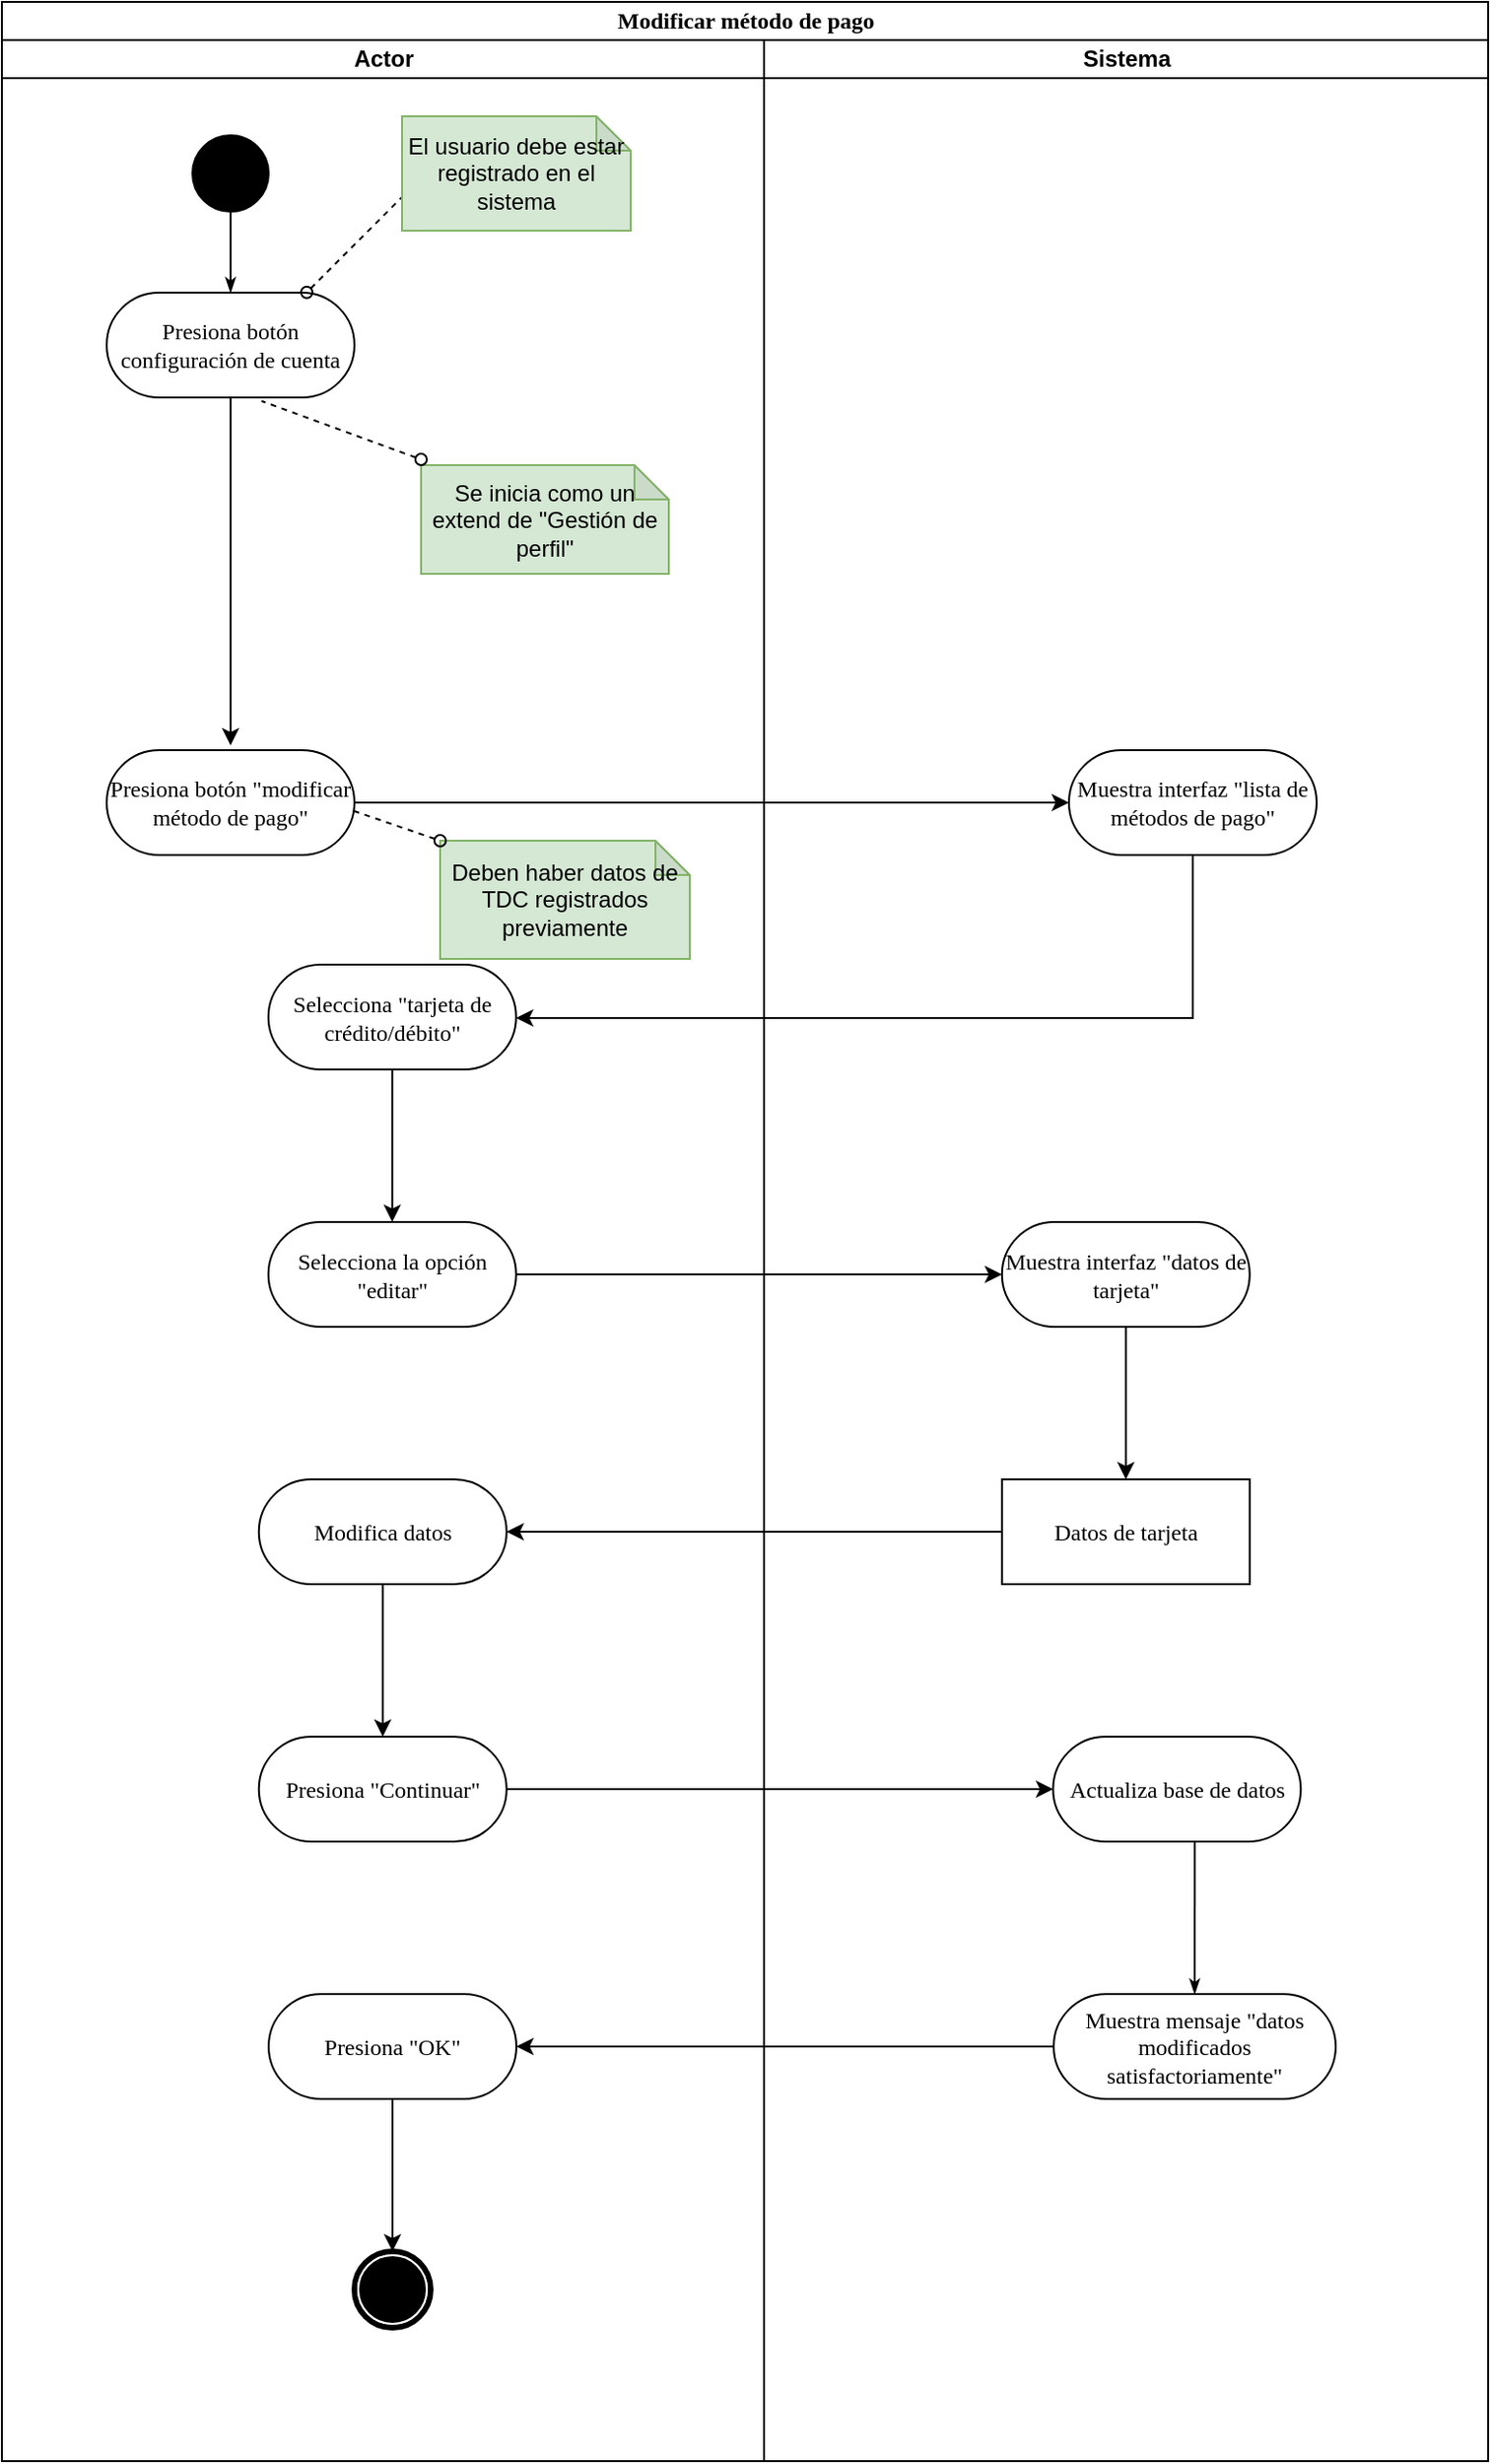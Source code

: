<mxfile version="10.8.0" type="github"><diagram name="Page-1" id="0783ab3e-0a74-02c8-0abd-f7b4e66b4bec"><mxGraphModel dx="680" dy="396" grid="1" gridSize="10" guides="1" tooltips="1" connect="1" arrows="1" fold="1" page="1" pageScale="1" pageWidth="850" pageHeight="1100" background="#ffffff" math="0" shadow="0"><root><mxCell id="0"/><mxCell id="1" parent="0"/><mxCell id="1c1d494c118603dd-1" value="Modificar método de pago" style="swimlane;html=1;childLayout=stackLayout;startSize=20;rounded=0;shadow=0;comic=0;labelBackgroundColor=none;strokeColor=#000000;strokeWidth=1;fillColor=#ffffff;fontFamily=Verdana;fontSize=12;fontColor=#000000;align=center;" parent="1" vertex="1"><mxGeometry x="40" y="20" width="780" height="1290" as="geometry"/></mxCell><mxCell id="1c1d494c118603dd-2" value="Actor" style="swimlane;html=1;startSize=20;" parent="1c1d494c118603dd-1" vertex="1"><mxGeometry y="20" width="400" height="1270" as="geometry"/></mxCell><mxCell id="HF9L_Trw2du7t50zfgJ1-24" value="" style="edgeStyle=orthogonalEdgeStyle;rounded=0;orthogonalLoop=1;jettySize=auto;html=1;" edge="1" parent="1c1d494c118603dd-2" source="HF9L_Trw2du7t50zfgJ1-21" target="HF9L_Trw2du7t50zfgJ1-23"><mxGeometry relative="1" as="geometry"/></mxCell><mxCell id="HF9L_Trw2du7t50zfgJ1-21" value="Selecciona &quot;tarjeta de crédito/débito&quot;" style="rounded=1;whiteSpace=wrap;html=1;shadow=0;comic=0;labelBackgroundColor=none;strokeColor=#000000;strokeWidth=1;fillColor=#ffffff;fontFamily=Verdana;fontSize=12;fontColor=#000000;align=center;arcSize=50;" vertex="1" parent="1c1d494c118603dd-2"><mxGeometry x="139.864" y="485" width="130" height="55" as="geometry"/></mxCell><mxCell id="HF9L_Trw2du7t50zfgJ1-23" value="Selecciona la opción &quot;editar&quot;" style="rounded=1;whiteSpace=wrap;html=1;shadow=0;comic=0;labelBackgroundColor=none;strokeColor=#000000;strokeWidth=1;fillColor=#ffffff;fontFamily=Verdana;fontSize=12;fontColor=#000000;align=center;arcSize=50;" vertex="1" parent="1c1d494c118603dd-2"><mxGeometry x="139.864" y="620" width="130" height="55" as="geometry"/></mxCell><mxCell id="HF9L_Trw2du7t50zfgJ1-32" value="" style="edgeStyle=orthogonalEdgeStyle;rounded=0;orthogonalLoop=1;jettySize=auto;html=1;" edge="1" parent="1c1d494c118603dd-2" source="HF9L_Trw2du7t50zfgJ1-29" target="HF9L_Trw2du7t50zfgJ1-31"><mxGeometry relative="1" as="geometry"/></mxCell><mxCell id="HF9L_Trw2du7t50zfgJ1-29" value="Modifica datos" style="rounded=1;whiteSpace=wrap;html=1;shadow=0;comic=0;labelBackgroundColor=none;strokeColor=#000000;strokeWidth=1;fillColor=#ffffff;fontFamily=Verdana;fontSize=12;fontColor=#000000;align=center;arcSize=50;" vertex="1" parent="1c1d494c118603dd-2"><mxGeometry x="134.864" y="755" width="130" height="55" as="geometry"/></mxCell><mxCell id="HF9L_Trw2du7t50zfgJ1-31" value="Presiona &quot;Continuar&quot;" style="rounded=1;whiteSpace=wrap;html=1;shadow=0;comic=0;labelBackgroundColor=none;strokeColor=#000000;strokeWidth=1;fillColor=#ffffff;fontFamily=Verdana;fontSize=12;fontColor=#000000;align=center;arcSize=50;" vertex="1" parent="1c1d494c118603dd-2"><mxGeometry x="134.864" y="890" width="130" height="55" as="geometry"/></mxCell><mxCell id="HF9L_Trw2du7t50zfgJ1-40" value="" style="edgeStyle=orthogonalEdgeStyle;rounded=0;orthogonalLoop=1;jettySize=auto;html=1;" edge="1" parent="1c1d494c118603dd-2" source="HF9L_Trw2du7t50zfgJ1-37"><mxGeometry relative="1" as="geometry"><mxPoint x="205" y="1160" as="targetPoint"/></mxGeometry></mxCell><mxCell id="HF9L_Trw2du7t50zfgJ1-37" value="Presiona &quot;OK&quot;" style="rounded=1;whiteSpace=wrap;html=1;shadow=0;comic=0;labelBackgroundColor=none;strokeColor=#000000;strokeWidth=1;fillColor=#ffffff;fontFamily=Verdana;fontSize=12;fontColor=#000000;align=center;arcSize=50;" vertex="1" parent="1c1d494c118603dd-2"><mxGeometry x="140" y="1025" width="130" height="55" as="geometry"/></mxCell><mxCell id="60571a20871a0731-5" value="" style="shape=mxgraph.bpmn.shape;html=1;verticalLabelPosition=bottom;labelBackgroundColor=#ffffff;verticalAlign=top;perimeter=ellipsePerimeter;outline=end;symbol=terminate;rounded=0;shadow=0;comic=0;strokeColor=#000000;strokeWidth=1;fillColor=#ffffff;fontFamily=Verdana;fontSize=12;fontColor=#000000;align=center;" parent="1c1d494c118603dd-2" vertex="1"><mxGeometry x="185" y="1160" width="40" height="40" as="geometry"/></mxCell><mxCell id="HF9L_Trw2du7t50zfgJ1-41" value="Deben haber datos de TDC registrados previamente" style="shape=note;whiteSpace=wrap;html=1;backgroundOutline=1;darkOpacity=0.05;size=18;fillColor=#d5e8d4;strokeColor=#82b366;" vertex="1" parent="1c1d494c118603dd-2"><mxGeometry x="230" y="420" width="131" height="62" as="geometry"/></mxCell><mxCell id="HF9L_Trw2du7t50zfgJ1-42" value="" style="endArrow=none;dashed=1;html=1;startArrow=oval;startFill=0;entryX=0.625;entryY=1.034;entryDx=0;entryDy=0;entryPerimeter=0;" edge="1" parent="1c1d494c118603dd-2"><mxGeometry width="50" height="50" relative="1" as="geometry"><mxPoint x="230" y="420" as="sourcePoint"/><mxPoint x="185" y="404.5" as="targetPoint"/><Array as="points"/></mxGeometry></mxCell><mxCell id="1c1d494c118603dd-4" value="Sistema" style="swimlane;html=1;startSize=20;" parent="1c1d494c118603dd-1" vertex="1"><mxGeometry x="400" y="20" width="380" height="1270" as="geometry"/></mxCell><mxCell id="1c1d494c118603dd-45" style="edgeStyle=none;rounded=0;html=1;labelBackgroundColor=none;startArrow=none;startFill=0;startSize=5;endArrow=classicThin;endFill=1;endSize=5;jettySize=auto;orthogonalLoop=1;strokeColor=#000000;strokeWidth=1;fontFamily=Verdana;fontSize=12;fontColor=#000000;entryX=0.5;entryY=0;entryDx=0;entryDy=0;exitX=0.572;exitY=0.545;exitDx=0;exitDy=0;exitPerimeter=0;" parent="1c1d494c118603dd-4" source="HF9L_Trw2du7t50zfgJ1-33" target="HF9L_Trw2du7t50zfgJ1-35" edge="1"><mxGeometry relative="1" as="geometry"><mxPoint x="66" y="950" as="sourcePoint"/></mxGeometry></mxCell><mxCell id="HF9L_Trw2du7t50zfgJ1-19" value="Muestra interfaz &quot;lista de métodos de pago&quot;" style="rounded=1;whiteSpace=wrap;html=1;shadow=0;comic=0;labelBackgroundColor=none;strokeColor=#000000;strokeWidth=1;fillColor=#ffffff;fontFamily=Verdana;fontSize=12;fontColor=#000000;align=center;arcSize=50;" vertex="1" parent="1c1d494c118603dd-4"><mxGeometry x="160" y="372.5" width="130" height="55" as="geometry"/></mxCell><mxCell id="HF9L_Trw2du7t50zfgJ1-28" value="" style="edgeStyle=orthogonalEdgeStyle;rounded=0;orthogonalLoop=1;jettySize=auto;html=1;" edge="1" parent="1c1d494c118603dd-4" source="HF9L_Trw2du7t50zfgJ1-25" target="HF9L_Trw2du7t50zfgJ1-27"><mxGeometry relative="1" as="geometry"/></mxCell><mxCell id="HF9L_Trw2du7t50zfgJ1-25" value="Muestra interfaz &quot;datos de tarjeta&quot;" style="rounded=1;whiteSpace=wrap;html=1;shadow=0;comic=0;labelBackgroundColor=none;strokeColor=#000000;strokeWidth=1;fillColor=#ffffff;fontFamily=Verdana;fontSize=12;fontColor=#000000;align=center;arcSize=50;" vertex="1" parent="1c1d494c118603dd-4"><mxGeometry x="124.864" y="620" width="130" height="55" as="geometry"/></mxCell><mxCell id="HF9L_Trw2du7t50zfgJ1-27" value="Datos de tarjeta" style="rounded=0;whiteSpace=wrap;html=1;shadow=0;comic=0;labelBackgroundColor=none;strokeColor=#000000;strokeWidth=1;fillColor=#ffffff;fontFamily=Verdana;fontSize=12;fontColor=#000000;align=center;arcSize=50;" vertex="1" parent="1c1d494c118603dd-4"><mxGeometry x="124.864" y="755" width="130" height="55" as="geometry"/></mxCell><mxCell id="HF9L_Trw2du7t50zfgJ1-33" value="Actualiza base de datos" style="rounded=1;whiteSpace=wrap;html=1;shadow=0;comic=0;labelBackgroundColor=none;strokeColor=#000000;strokeWidth=1;fillColor=#ffffff;fontFamily=Verdana;fontSize=12;fontColor=#000000;align=center;arcSize=50;" vertex="1" parent="1c1d494c118603dd-4"><mxGeometry x="151.682" y="890" width="130" height="55" as="geometry"/></mxCell><mxCell id="HF9L_Trw2du7t50zfgJ1-35" value="Muestra mensaje &quot;datos modificados satisfactoriamente&quot;" style="rounded=1;whiteSpace=wrap;html=1;shadow=0;comic=0;labelBackgroundColor=none;strokeColor=#000000;strokeWidth=1;fillColor=#ffffff;fontFamily=Verdana;fontSize=12;fontColor=#000000;align=center;arcSize=50;" vertex="1" parent="1c1d494c118603dd-4"><mxGeometry x="152" y="1025" width="148" height="55" as="geometry"/></mxCell><mxCell id="HF9L_Trw2du7t50zfgJ1-22" value="" style="edgeStyle=orthogonalEdgeStyle;rounded=0;orthogonalLoop=1;jettySize=auto;html=1;" edge="1" parent="1c1d494c118603dd-1" source="HF9L_Trw2du7t50zfgJ1-19" target="HF9L_Trw2du7t50zfgJ1-21"><mxGeometry relative="1" as="geometry"><Array as="points"><mxPoint x="625" y="533"/></Array></mxGeometry></mxCell><mxCell id="HF9L_Trw2du7t50zfgJ1-26" value="" style="edgeStyle=orthogonalEdgeStyle;rounded=0;orthogonalLoop=1;jettySize=auto;html=1;" edge="1" parent="1c1d494c118603dd-1" source="HF9L_Trw2du7t50zfgJ1-23" target="HF9L_Trw2du7t50zfgJ1-25"><mxGeometry relative="1" as="geometry"/></mxCell><mxCell id="HF9L_Trw2du7t50zfgJ1-30" value="" style="edgeStyle=orthogonalEdgeStyle;rounded=0;orthogonalLoop=1;jettySize=auto;html=1;" edge="1" parent="1c1d494c118603dd-1" source="HF9L_Trw2du7t50zfgJ1-27" target="HF9L_Trw2du7t50zfgJ1-29"><mxGeometry relative="1" as="geometry"/></mxCell><mxCell id="HF9L_Trw2du7t50zfgJ1-34" value="" style="edgeStyle=orthogonalEdgeStyle;rounded=0;orthogonalLoop=1;jettySize=auto;html=1;" edge="1" parent="1c1d494c118603dd-1" source="HF9L_Trw2du7t50zfgJ1-31" target="HF9L_Trw2du7t50zfgJ1-33"><mxGeometry relative="1" as="geometry"/></mxCell><mxCell id="HF9L_Trw2du7t50zfgJ1-38" value="" style="edgeStyle=orthogonalEdgeStyle;rounded=0;orthogonalLoop=1;jettySize=auto;html=1;" edge="1" parent="1c1d494c118603dd-1" source="HF9L_Trw2du7t50zfgJ1-35" target="HF9L_Trw2du7t50zfgJ1-37"><mxGeometry relative="1" as="geometry"/></mxCell><mxCell id="HF9L_Trw2du7t50zfgJ1-10" value="" style="ellipse;whiteSpace=wrap;html=1;rounded=0;shadow=0;comic=0;labelBackgroundColor=none;strokeColor=#000000;strokeWidth=1;fillColor=#000000;fontFamily=Verdana;fontSize=12;fontColor=#000000;align=center;" vertex="1" parent="1"><mxGeometry x="140" y="90" width="40" height="40" as="geometry"/></mxCell><mxCell id="HF9L_Trw2du7t50zfgJ1-11" value="" style="edgeStyle=orthogonalEdgeStyle;rounded=0;orthogonalLoop=1;jettySize=auto;html=1;startArrow=oval;startFill=0;" edge="1" parent="1"><mxGeometry relative="1" as="geometry"><mxPoint x="160" y="220" as="sourcePoint"/><mxPoint x="160" y="410" as="targetPoint"/></mxGeometry></mxCell><mxCell id="HF9L_Trw2du7t50zfgJ1-12" value="Presiona botón configuración de cuenta" style="rounded=1;whiteSpace=wrap;html=1;shadow=0;comic=0;labelBackgroundColor=none;strokeColor=#000000;strokeWidth=1;fillColor=#ffffff;fontFamily=Verdana;fontSize=12;fontColor=#000000;align=center;arcSize=50;" vertex="1" parent="1"><mxGeometry x="95" y="172.5" width="130" height="55" as="geometry"/></mxCell><mxCell id="HF9L_Trw2du7t50zfgJ1-13" style="edgeStyle=orthogonalEdgeStyle;rounded=0;html=1;labelBackgroundColor=none;startArrow=none;startFill=0;startSize=5;endArrow=classicThin;endFill=1;endSize=5;jettySize=auto;orthogonalLoop=1;strokeColor=#000000;strokeWidth=1;fontFamily=Verdana;fontSize=12;fontColor=#000000;" edge="1" parent="1" source="HF9L_Trw2du7t50zfgJ1-10" target="HF9L_Trw2du7t50zfgJ1-12"><mxGeometry relative="1" as="geometry"/></mxCell><mxCell id="HF9L_Trw2du7t50zfgJ1-14" value="" style="endArrow=none;dashed=1;html=1;startArrow=oval;startFill=0;" edge="1" parent="1"><mxGeometry width="50" height="50" relative="1" as="geometry"><mxPoint x="200" y="172.364" as="sourcePoint"/><mxPoint x="250" y="122.364" as="targetPoint"/></mxGeometry></mxCell><mxCell id="HF9L_Trw2du7t50zfgJ1-15" value="El usuario debe estar registrado en el sistema" style="shape=note;whiteSpace=wrap;html=1;backgroundOutline=1;darkOpacity=0.05;size=18;fillColor=#d5e8d4;strokeColor=#82b366;" vertex="1" parent="1"><mxGeometry x="250" y="80" width="120" height="60" as="geometry"/></mxCell><mxCell id="HF9L_Trw2du7t50zfgJ1-16" value="Se inicia como un extend de &quot;Gestión de perfil&quot;" style="shape=note;whiteSpace=wrap;html=1;backgroundOutline=1;darkOpacity=0.05;size=18;fillColor=#d5e8d4;strokeColor=#82b366;" vertex="1" parent="1"><mxGeometry x="260" y="263" width="130" height="57" as="geometry"/></mxCell><mxCell id="HF9L_Trw2du7t50zfgJ1-20" value="" style="edgeStyle=orthogonalEdgeStyle;rounded=0;orthogonalLoop=1;jettySize=auto;html=1;" edge="1" parent="1" source="HF9L_Trw2du7t50zfgJ1-17" target="HF9L_Trw2du7t50zfgJ1-19"><mxGeometry relative="1" as="geometry"/></mxCell><mxCell id="HF9L_Trw2du7t50zfgJ1-17" value="Presiona botón &quot;modificar método de pago&quot;" style="rounded=1;whiteSpace=wrap;html=1;shadow=0;comic=0;labelBackgroundColor=none;strokeColor=#000000;strokeWidth=1;fillColor=#ffffff;fontFamily=Verdana;fontSize=12;fontColor=#000000;align=center;arcSize=50;" vertex="1" parent="1"><mxGeometry x="95" y="412.5" width="130" height="55" as="geometry"/></mxCell><mxCell id="HF9L_Trw2du7t50zfgJ1-18" value="" style="endArrow=none;dashed=1;html=1;startArrow=oval;startFill=0;entryX=0.625;entryY=1.034;entryDx=0;entryDy=0;entryPerimeter=0;" edge="1" parent="1" target="HF9L_Trw2du7t50zfgJ1-12"><mxGeometry width="50" height="50" relative="1" as="geometry"><mxPoint x="260" y="260" as="sourcePoint"/><mxPoint x="260" y="132.364" as="targetPoint"/><Array as="points"/></mxGeometry></mxCell></root></mxGraphModel></diagram></mxfile>